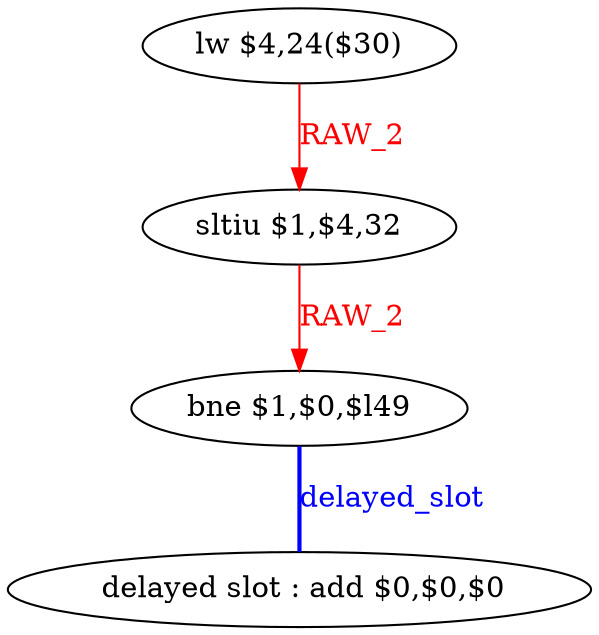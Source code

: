 digraph G1 {
node [shape = ellipse];
i3 [label = " delayed slot : add $0,$0,$0"] ;
i2 ->  i3 [style = bold, dir= none, fontcolor = blue, color = blue, label= "delayed_slot"];
i2 [label = "bne $1,$0,$l49"] ;
i0 [label = "lw $4,24($30)"] ;
i0 ->  i1 [color = red, fontcolor = red, label= "RAW_2"];
i1 [label = "sltiu $1,$4,32"] ;
i1 ->  i2 [color = red, fontcolor = red, label= "RAW_2"];
}
